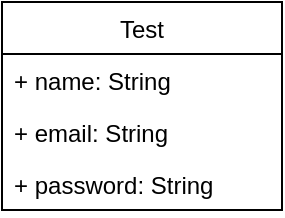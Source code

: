 <mxfile version="14.4.8" type="github">
  <diagram id="wu7QruRlIK9zE7pBHmjt" name="Page-1">
    <mxGraphModel dx="1038" dy="588" grid="1" gridSize="10" guides="1" tooltips="1" connect="1" arrows="1" fold="1" page="1" pageScale="1" pageWidth="850" pageHeight="1100" math="0" shadow="0">
      <root>
        <mxCell id="0" />
        <mxCell id="1" parent="0" />
        <mxCell id="XxT5LB6_ZKDjMguPIREL-2" value="Test" style="swimlane;fontStyle=0;childLayout=stackLayout;horizontal=1;startSize=26;fillColor=none;horizontalStack=0;resizeParent=1;resizeParentMax=0;resizeLast=0;collapsible=1;marginBottom=0;" vertex="1" parent="1">
          <mxGeometry x="270" y="120" width="140" height="104" as="geometry" />
        </mxCell>
        <mxCell id="XxT5LB6_ZKDjMguPIREL-3" value="+ name: String" style="text;strokeColor=none;fillColor=none;align=left;verticalAlign=top;spacingLeft=4;spacingRight=4;overflow=hidden;rotatable=0;points=[[0,0.5],[1,0.5]];portConstraint=eastwest;" vertex="1" parent="XxT5LB6_ZKDjMguPIREL-2">
          <mxGeometry y="26" width="140" height="26" as="geometry" />
        </mxCell>
        <mxCell id="XxT5LB6_ZKDjMguPIREL-4" value="+ email: String" style="text;strokeColor=none;fillColor=none;align=left;verticalAlign=top;spacingLeft=4;spacingRight=4;overflow=hidden;rotatable=0;points=[[0,0.5],[1,0.5]];portConstraint=eastwest;" vertex="1" parent="XxT5LB6_ZKDjMguPIREL-2">
          <mxGeometry y="52" width="140" height="26" as="geometry" />
        </mxCell>
        <mxCell id="XxT5LB6_ZKDjMguPIREL-5" value="+ password: String&#xa;" style="text;strokeColor=none;fillColor=none;align=left;verticalAlign=top;spacingLeft=4;spacingRight=4;overflow=hidden;rotatable=0;points=[[0,0.5],[1,0.5]];portConstraint=eastwest;" vertex="1" parent="XxT5LB6_ZKDjMguPIREL-2">
          <mxGeometry y="78" width="140" height="26" as="geometry" />
        </mxCell>
      </root>
    </mxGraphModel>
  </diagram>
</mxfile>
